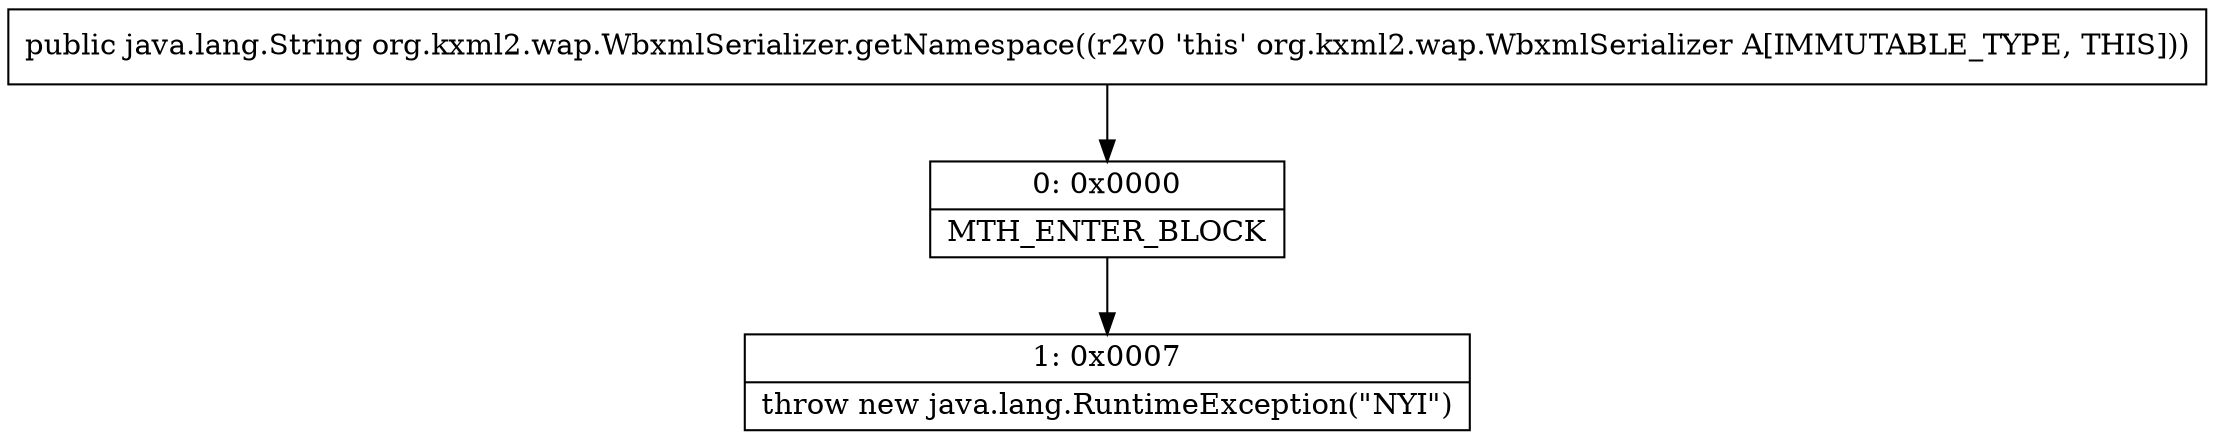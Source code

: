 digraph "CFG fororg.kxml2.wap.WbxmlSerializer.getNamespace()Ljava\/lang\/String;" {
Node_0 [shape=record,label="{0\:\ 0x0000|MTH_ENTER_BLOCK\l}"];
Node_1 [shape=record,label="{1\:\ 0x0007|throw new java.lang.RuntimeException(\"NYI\")\l}"];
MethodNode[shape=record,label="{public java.lang.String org.kxml2.wap.WbxmlSerializer.getNamespace((r2v0 'this' org.kxml2.wap.WbxmlSerializer A[IMMUTABLE_TYPE, THIS])) }"];
MethodNode -> Node_0;
Node_0 -> Node_1;
}

